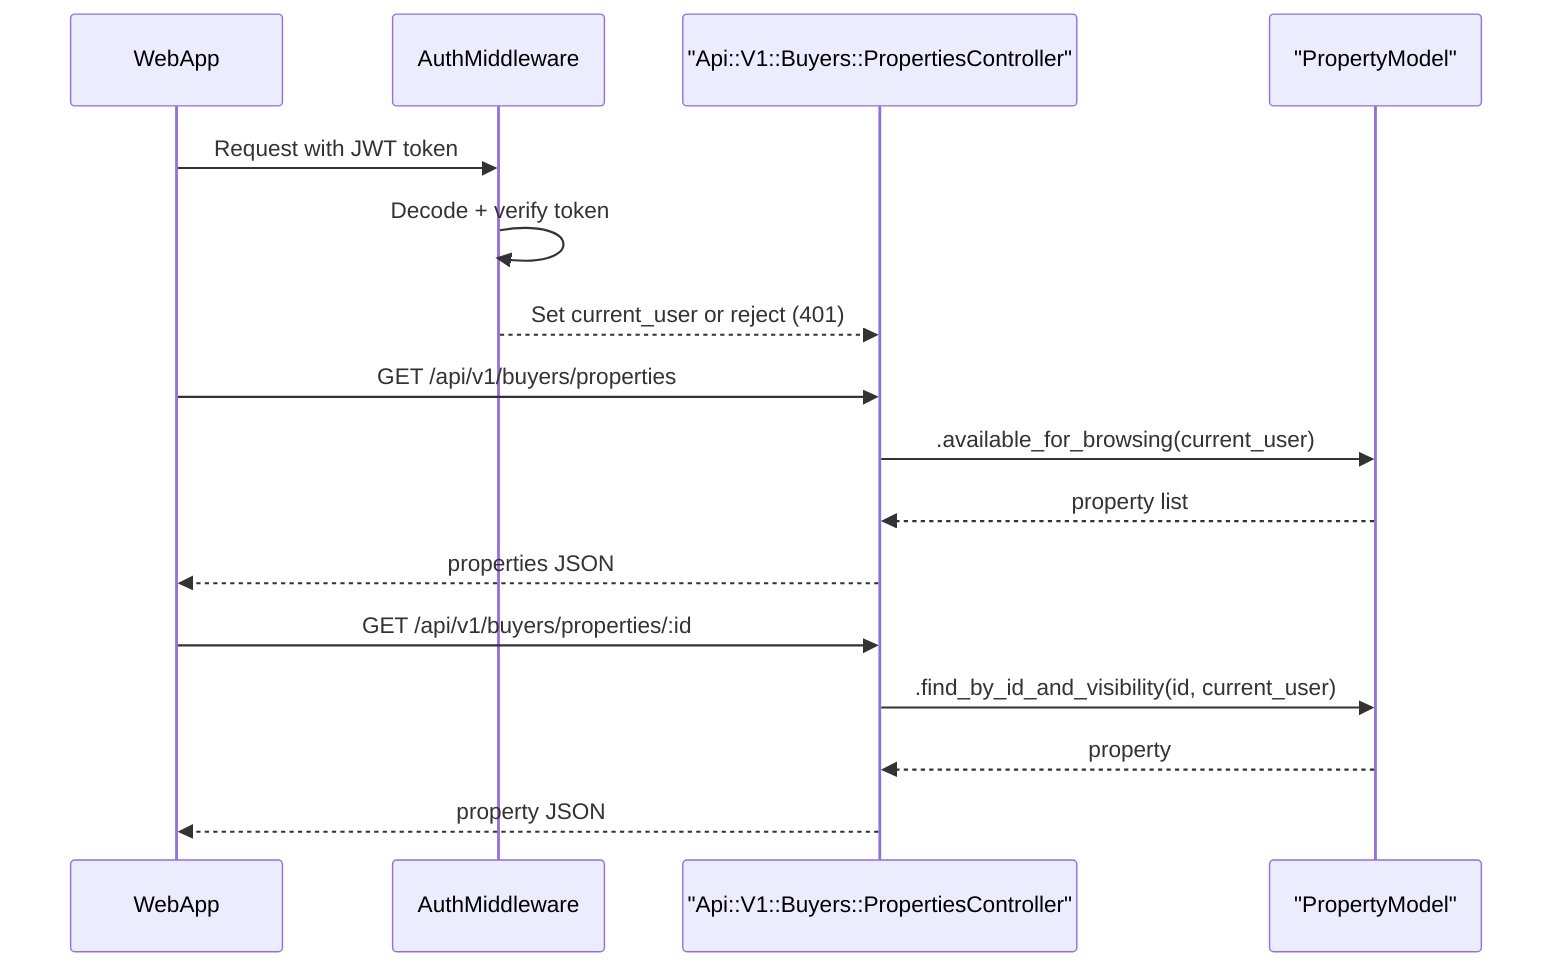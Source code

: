 sequenceDiagram
    participant WebApp
    participant Auth as AuthMiddleware
    participant BPAPI as "Api::V1::Buyers::PropertiesController"
    participant PM as "PropertyModel"

    %% Auth
    WebApp->>Auth: Request with JWT token
    Auth->>Auth: Decode + verify token
    Auth-->>BPAPI: Set current_user or reject (401)

    %% GET /api/v1/buyers/properties
    WebApp->>BPAPI: GET /api/v1/buyers/properties
    BPAPI->>PM: .available_for_browsing(current_user)
    PM-->>BPAPI: property list
    BPAPI-->>WebApp: properties JSON

    %% GET /api/v1/buyers/properties/:id
    WebApp->>BPAPI: GET /api/v1/buyers/properties/:id
    BPAPI->>PM: .find_by_id_and_visibility(id, current_user)
    PM-->>BPAPI: property
    BPAPI-->>WebApp: property JSON